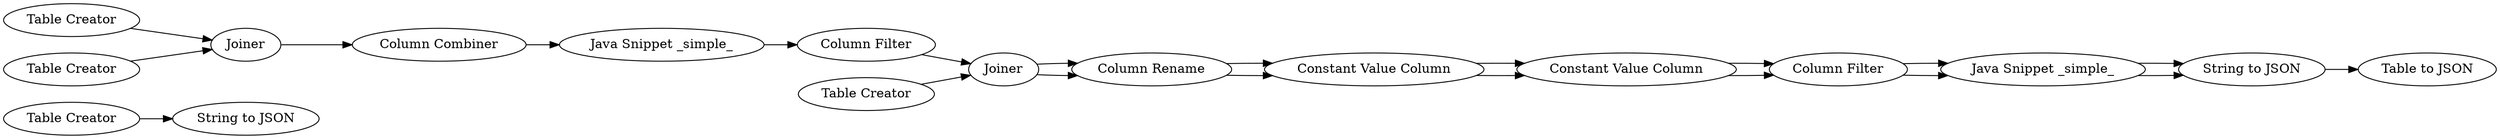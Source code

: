 digraph {
	1444 [label="Table Creator"]
	1445 [label="String to JSON"]
	1461 [label="Table Creator"]
	1420 [label=Joiner]
	1422 [label="Table Creator"]
	1423 [label="Column Combiner"]
	1424 [label="Java Snippet _simple_"]
	1425 [label="Column Filter"]
	1463 [label="Table Creator"]
	1464 [label=Joiner]
	1386 [label="Constant Value Column"]
	1387 [label="Constant Value Column"]
	1388 [label="Table to JSON"]
	1399 [label="Column Rename"]
	1400 [label="Column Filter"]
	1401 [label="Column Rename"]
	1402 [label="Column Resorter"]
	1386 [label="Constant Value Column"]
	1387 [label="Constant Value Column"]
	1399 [label="Column Rename"]
	1400 [label="Column Filter"]
	1401 [label="Java Snippet _simple_"]
	1402 [label="String to JSON"]
	1420 -> 1423
	1422 -> 1420
	1423 -> 1424
	1424 -> 1425
	1386 -> 1387
	1387 -> 1400
	1399 -> 1386
	1400 -> 1401
	1401 -> 1402
	1402 -> 1388
	1386 -> 1387
	1387 -> 1400
	1399 -> 1386
	1400 -> 1401
	1401 -> 1402
	1444 -> 1445
	1461 -> 1420
	1425 -> 1464
	1463 -> 1464
	1464 -> 1399
	1464 -> 1399
	rankdir=LR
}
